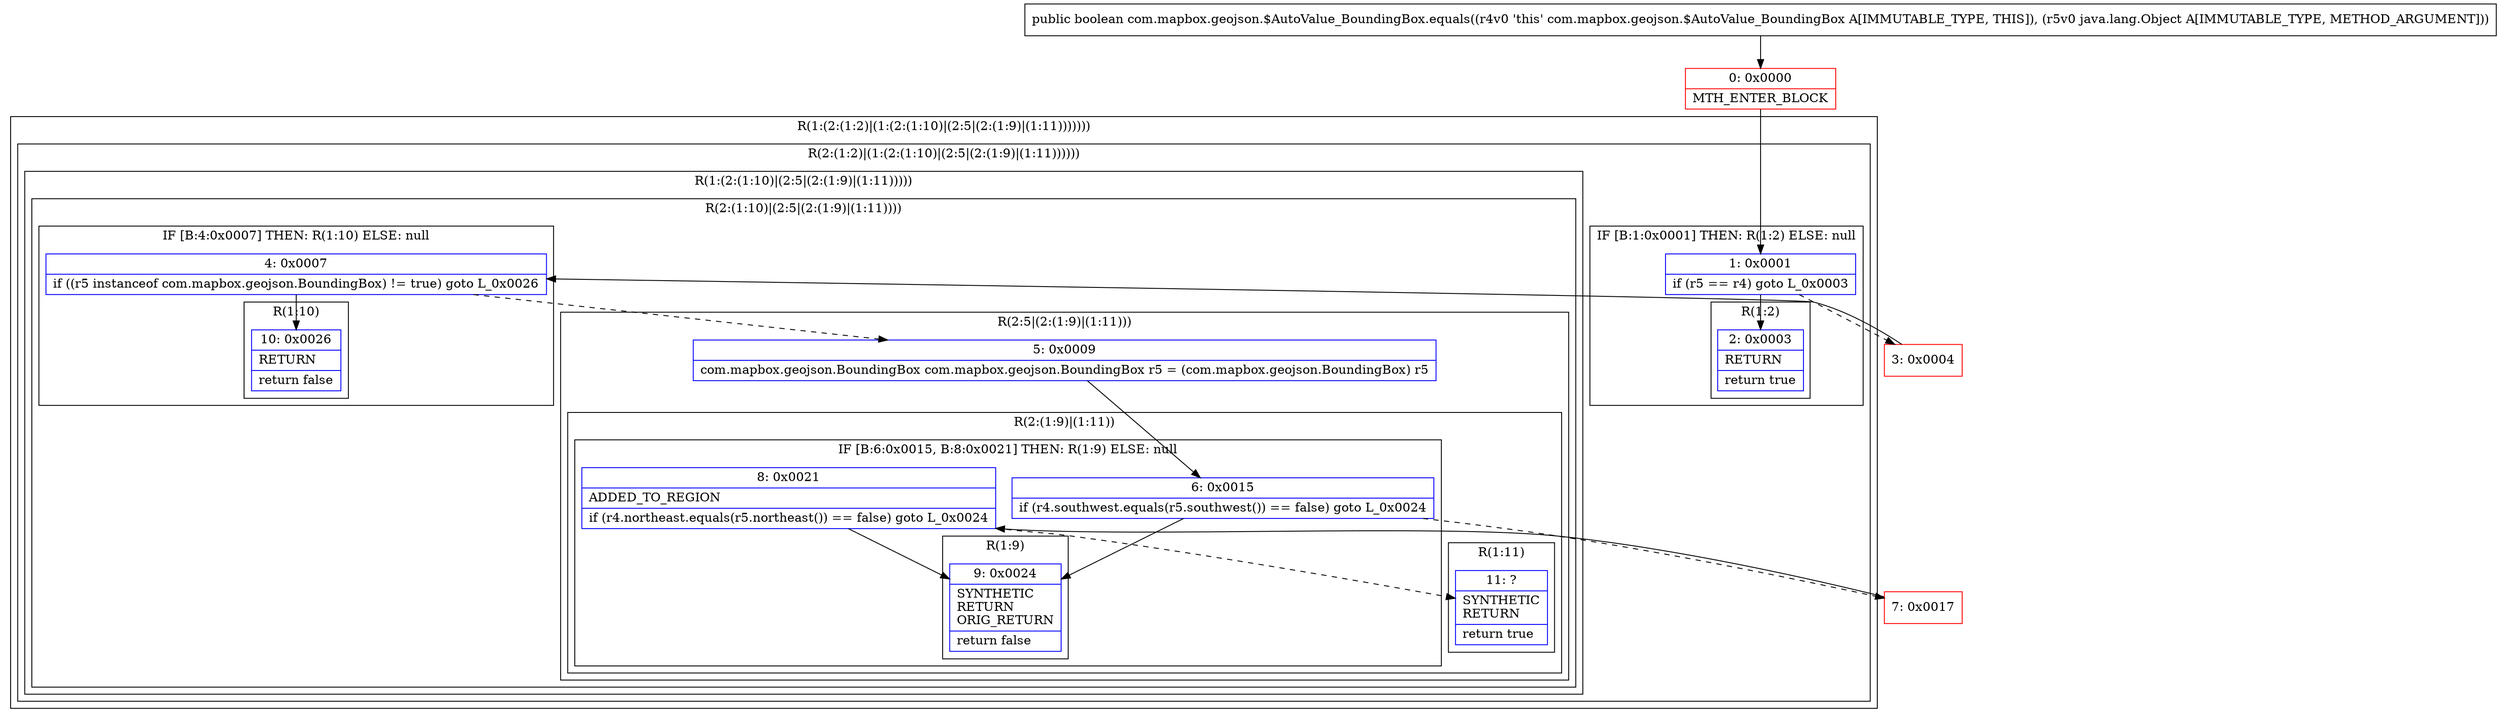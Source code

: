 digraph "CFG forcom.mapbox.geojson.$AutoValue_BoundingBox.equals(Ljava\/lang\/Object;)Z" {
subgraph cluster_Region_1481961356 {
label = "R(1:(2:(1:2)|(1:(2:(1:10)|(2:5|(2:(1:9)|(1:11)))))))";
node [shape=record,color=blue];
subgraph cluster_Region_886808738 {
label = "R(2:(1:2)|(1:(2:(1:10)|(2:5|(2:(1:9)|(1:11))))))";
node [shape=record,color=blue];
subgraph cluster_IfRegion_1425658847 {
label = "IF [B:1:0x0001] THEN: R(1:2) ELSE: null";
node [shape=record,color=blue];
Node_1 [shape=record,label="{1\:\ 0x0001|if (r5 == r4) goto L_0x0003\l}"];
subgraph cluster_Region_983765290 {
label = "R(1:2)";
node [shape=record,color=blue];
Node_2 [shape=record,label="{2\:\ 0x0003|RETURN\l|return true\l}"];
}
}
subgraph cluster_Region_1173664125 {
label = "R(1:(2:(1:10)|(2:5|(2:(1:9)|(1:11)))))";
node [shape=record,color=blue];
subgraph cluster_Region_751032273 {
label = "R(2:(1:10)|(2:5|(2:(1:9)|(1:11))))";
node [shape=record,color=blue];
subgraph cluster_IfRegion_918458045 {
label = "IF [B:4:0x0007] THEN: R(1:10) ELSE: null";
node [shape=record,color=blue];
Node_4 [shape=record,label="{4\:\ 0x0007|if ((r5 instanceof com.mapbox.geojson.BoundingBox) != true) goto L_0x0026\l}"];
subgraph cluster_Region_347534081 {
label = "R(1:10)";
node [shape=record,color=blue];
Node_10 [shape=record,label="{10\:\ 0x0026|RETURN\l|return false\l}"];
}
}
subgraph cluster_Region_2119702748 {
label = "R(2:5|(2:(1:9)|(1:11)))";
node [shape=record,color=blue];
Node_5 [shape=record,label="{5\:\ 0x0009|com.mapbox.geojson.BoundingBox com.mapbox.geojson.BoundingBox r5 = (com.mapbox.geojson.BoundingBox) r5\l}"];
subgraph cluster_Region_1948895155 {
label = "R(2:(1:9)|(1:11))";
node [shape=record,color=blue];
subgraph cluster_IfRegion_128457349 {
label = "IF [B:6:0x0015, B:8:0x0021] THEN: R(1:9) ELSE: null";
node [shape=record,color=blue];
Node_6 [shape=record,label="{6\:\ 0x0015|if (r4.southwest.equals(r5.southwest()) == false) goto L_0x0024\l}"];
Node_8 [shape=record,label="{8\:\ 0x0021|ADDED_TO_REGION\l|if (r4.northeast.equals(r5.northeast()) == false) goto L_0x0024\l}"];
subgraph cluster_Region_1189538744 {
label = "R(1:9)";
node [shape=record,color=blue];
Node_9 [shape=record,label="{9\:\ 0x0024|SYNTHETIC\lRETURN\lORIG_RETURN\l|return false\l}"];
}
}
subgraph cluster_Region_74407615 {
label = "R(1:11)";
node [shape=record,color=blue];
Node_11 [shape=record,label="{11\:\ ?|SYNTHETIC\lRETURN\l|return true\l}"];
}
}
}
}
}
}
}
Node_0 [shape=record,color=red,label="{0\:\ 0x0000|MTH_ENTER_BLOCK\l}"];
Node_3 [shape=record,color=red,label="{3\:\ 0x0004}"];
Node_7 [shape=record,color=red,label="{7\:\ 0x0017}"];
MethodNode[shape=record,label="{public boolean com.mapbox.geojson.$AutoValue_BoundingBox.equals((r4v0 'this' com.mapbox.geojson.$AutoValue_BoundingBox A[IMMUTABLE_TYPE, THIS]), (r5v0 java.lang.Object A[IMMUTABLE_TYPE, METHOD_ARGUMENT])) }"];
MethodNode -> Node_0;
Node_1 -> Node_2;
Node_1 -> Node_3[style=dashed];
Node_4 -> Node_5[style=dashed];
Node_4 -> Node_10;
Node_5 -> Node_6;
Node_6 -> Node_7[style=dashed];
Node_6 -> Node_9;
Node_8 -> Node_9;
Node_8 -> Node_11[style=dashed];
Node_0 -> Node_1;
Node_3 -> Node_4;
Node_7 -> Node_8;
}

